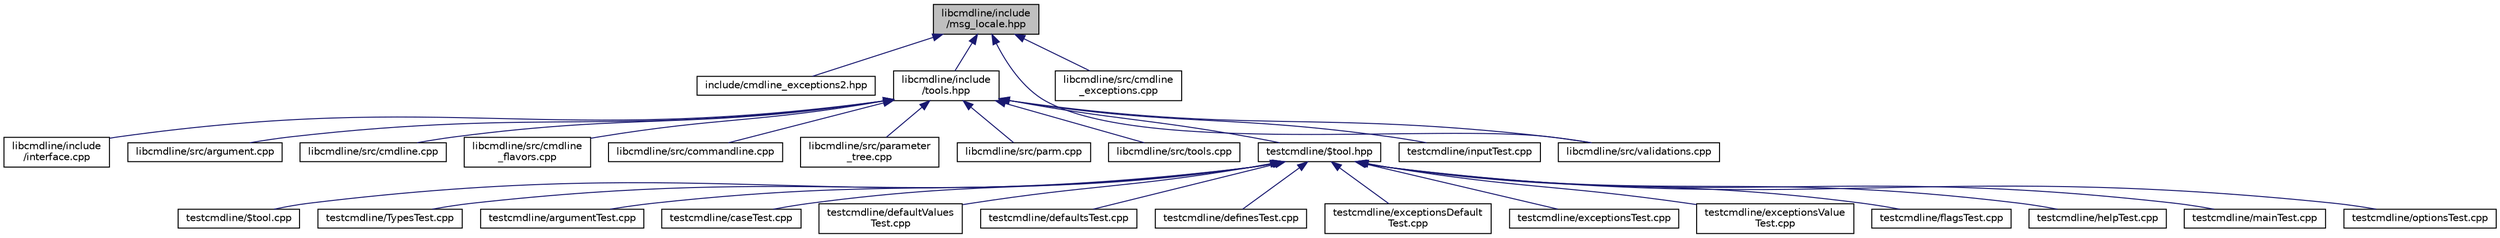digraph "libcmdline/include/msg_locale.hpp"
{
 // LATEX_PDF_SIZE
  edge [fontname="Helvetica",fontsize="10",labelfontname="Helvetica",labelfontsize="10"];
  node [fontname="Helvetica",fontsize="10",shape=record];
  Node1 [label="libcmdline/include\l/msg_locale.hpp",height=0.2,width=0.4,color="black", fillcolor="grey75", style="filled", fontcolor="black",tooltip=" "];
  Node1 -> Node2 [dir="back",color="midnightblue",fontsize="10",style="solid"];
  Node2 [label="include/cmdline_exceptions2.hpp",height=0.2,width=0.4,color="black", fillcolor="white", style="filled",URL="$d0/de7/cmdline__exceptions2_8hpp.html",tooltip=" "];
  Node1 -> Node3 [dir="back",color="midnightblue",fontsize="10",style="solid"];
  Node3 [label="libcmdline/include\l/tools.hpp",height=0.2,width=0.4,color="black", fillcolor="white", style="filled",URL="$de/d71/tools_8hpp.html",tooltip=" "];
  Node3 -> Node4 [dir="back",color="midnightblue",fontsize="10",style="solid"];
  Node4 [label="libcmdline/include\l/interface.cpp",height=0.2,width=0.4,color="black", fillcolor="white", style="filled",URL="$db/db7/interface_8cpp.html",tooltip=" "];
  Node3 -> Node5 [dir="back",color="midnightblue",fontsize="10",style="solid"];
  Node5 [label="libcmdline/src/argument.cpp",height=0.2,width=0.4,color="black", fillcolor="white", style="filled",URL="$d7/df9/argument_8cpp.html",tooltip=" "];
  Node3 -> Node6 [dir="back",color="midnightblue",fontsize="10",style="solid"];
  Node6 [label="libcmdline/src/cmdline.cpp",height=0.2,width=0.4,color="black", fillcolor="white", style="filled",URL="$d7/db5/cmdline_8cpp.html",tooltip=" "];
  Node3 -> Node7 [dir="back",color="midnightblue",fontsize="10",style="solid"];
  Node7 [label="libcmdline/src/cmdline\l_flavors.cpp",height=0.2,width=0.4,color="black", fillcolor="white", style="filled",URL="$d5/d60/cmdline__flavors_8cpp.html",tooltip=" "];
  Node3 -> Node8 [dir="back",color="midnightblue",fontsize="10",style="solid"];
  Node8 [label="libcmdline/src/commandline.cpp",height=0.2,width=0.4,color="black", fillcolor="white", style="filled",URL="$df/d0d/commandline_8cpp.html",tooltip=" "];
  Node3 -> Node9 [dir="back",color="midnightblue",fontsize="10",style="solid"];
  Node9 [label="libcmdline/src/parameter\l_tree.cpp",height=0.2,width=0.4,color="black", fillcolor="white", style="filled",URL="$df/deb/parameter__tree_8cpp.html",tooltip=" "];
  Node3 -> Node10 [dir="back",color="midnightblue",fontsize="10",style="solid"];
  Node10 [label="libcmdline/src/parm.cpp",height=0.2,width=0.4,color="black", fillcolor="white", style="filled",URL="$d1/d91/parm_8cpp.html",tooltip=" "];
  Node3 -> Node11 [dir="back",color="midnightblue",fontsize="10",style="solid"];
  Node11 [label="libcmdline/src/tools.cpp",height=0.2,width=0.4,color="black", fillcolor="white", style="filled",URL="$d3/d62/tools_8cpp.html",tooltip=" "];
  Node3 -> Node12 [dir="back",color="midnightblue",fontsize="10",style="solid"];
  Node12 [label="libcmdline/src/validations.cpp",height=0.2,width=0.4,color="black", fillcolor="white", style="filled",URL="$da/dc8/validations_8cpp.html",tooltip=" "];
  Node3 -> Node13 [dir="back",color="midnightblue",fontsize="10",style="solid"];
  Node13 [label="testcmdline/$tool.hpp",height=0.2,width=0.4,color="black", fillcolor="white", style="filled",URL="$d1/dec/_0btool_8hpp.html",tooltip=" "];
  Node13 -> Node14 [dir="back",color="midnightblue",fontsize="10",style="solid"];
  Node14 [label="testcmdline/$tool.cpp",height=0.2,width=0.4,color="black", fillcolor="white", style="filled",URL="$d8/d87/_0btool_8cpp.html",tooltip=" "];
  Node13 -> Node15 [dir="back",color="midnightblue",fontsize="10",style="solid"];
  Node15 [label="testcmdline/TypesTest.cpp",height=0.2,width=0.4,color="black", fillcolor="white", style="filled",URL="$dc/d6e/_types_test_8cpp.html",tooltip=" "];
  Node13 -> Node16 [dir="back",color="midnightblue",fontsize="10",style="solid"];
  Node16 [label="testcmdline/argumentTest.cpp",height=0.2,width=0.4,color="black", fillcolor="white", style="filled",URL="$d4/d3c/argument_test_8cpp.html",tooltip=" "];
  Node13 -> Node17 [dir="back",color="midnightblue",fontsize="10",style="solid"];
  Node17 [label="testcmdline/caseTest.cpp",height=0.2,width=0.4,color="black", fillcolor="white", style="filled",URL="$d1/d8a/case_test_8cpp.html",tooltip=" "];
  Node13 -> Node18 [dir="back",color="midnightblue",fontsize="10",style="solid"];
  Node18 [label="testcmdline/defaultValues\lTest.cpp",height=0.2,width=0.4,color="black", fillcolor="white", style="filled",URL="$df/d78/default_values_test_8cpp.html",tooltip=" "];
  Node13 -> Node19 [dir="back",color="midnightblue",fontsize="10",style="solid"];
  Node19 [label="testcmdline/defaultsTest.cpp",height=0.2,width=0.4,color="black", fillcolor="white", style="filled",URL="$d2/d23/defaults_test_8cpp.html",tooltip=" "];
  Node13 -> Node20 [dir="back",color="midnightblue",fontsize="10",style="solid"];
  Node20 [label="testcmdline/definesTest.cpp",height=0.2,width=0.4,color="black", fillcolor="white", style="filled",URL="$d3/d38/defines_test_8cpp.html",tooltip="Test for definitions."];
  Node13 -> Node21 [dir="back",color="midnightblue",fontsize="10",style="solid"];
  Node21 [label="testcmdline/exceptionsDefault\lTest.cpp",height=0.2,width=0.4,color="black", fillcolor="white", style="filled",URL="$da/d48/exceptions_default_test_8cpp.html",tooltip="Test invalid data in parameter definitions."];
  Node13 -> Node22 [dir="back",color="midnightblue",fontsize="10",style="solid"];
  Node22 [label="testcmdline/exceptionsTest.cpp",height=0.2,width=0.4,color="black", fillcolor="white", style="filled",URL="$da/dcd/exceptions_test_8cpp.html",tooltip=" "];
  Node13 -> Node23 [dir="back",color="midnightblue",fontsize="10",style="solid"];
  Node23 [label="testcmdline/exceptionsValue\lTest.cpp",height=0.2,width=0.4,color="black", fillcolor="white", style="filled",URL="$d1/d6b/exceptions_value_test_8cpp.html",tooltip=" "];
  Node13 -> Node24 [dir="back",color="midnightblue",fontsize="10",style="solid"];
  Node24 [label="testcmdline/flagsTest.cpp",height=0.2,width=0.4,color="black", fillcolor="white", style="filled",URL="$d3/d5e/flags_test_8cpp.html",tooltip=" "];
  Node13 -> Node25 [dir="back",color="midnightblue",fontsize="10",style="solid"];
  Node25 [label="testcmdline/helpTest.cpp",height=0.2,width=0.4,color="black", fillcolor="white", style="filled",URL="$d3/d99/help_test_8cpp.html",tooltip=" "];
  Node13 -> Node26 [dir="back",color="midnightblue",fontsize="10",style="solid"];
  Node26 [label="testcmdline/mainTest.cpp",height=0.2,width=0.4,color="black", fillcolor="white", style="filled",URL="$dc/dd0/main_test_8cpp.html",tooltip=" "];
  Node13 -> Node27 [dir="back",color="midnightblue",fontsize="10",style="solid"];
  Node27 [label="testcmdline/optionsTest.cpp",height=0.2,width=0.4,color="black", fillcolor="white", style="filled",URL="$d4/d62/options_test_8cpp.html",tooltip=" "];
  Node3 -> Node28 [dir="back",color="midnightblue",fontsize="10",style="solid"];
  Node28 [label="testcmdline/inputTest.cpp",height=0.2,width=0.4,color="black", fillcolor="white", style="filled",URL="$db/dd6/input_test_8cpp.html",tooltip=" "];
  Node1 -> Node29 [dir="back",color="midnightblue",fontsize="10",style="solid"];
  Node29 [label="libcmdline/src/cmdline\l_exceptions.cpp",height=0.2,width=0.4,color="black", fillcolor="white", style="filled",URL="$d1/dfc/cmdline__exceptions_8cpp.html",tooltip=" "];
  Node1 -> Node12 [dir="back",color="midnightblue",fontsize="10",style="solid"];
}
